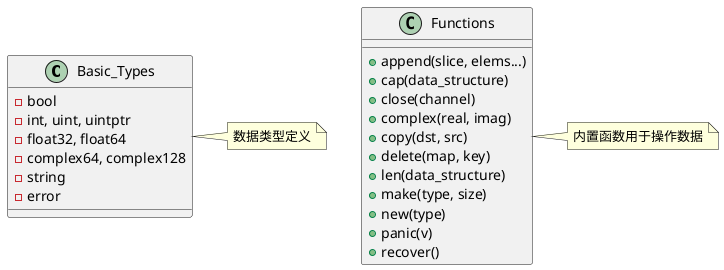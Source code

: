 @startuml
!define RECTANGLE class

RECTANGLE Basic_Types {
    - bool
    - int, uint, uintptr
    - float32, float64
    - complex64, complex128
    - string
    - error
}

RECTANGLE Functions {
    + append(slice, elems...)
    + cap(data_structure)
    + close(channel)
    + complex(real, imag)
    + copy(dst, src)
    + delete(map, key)
    + len(data_structure)
    + make(type, size)
    + new(type)
    + panic(v)
    + recover()
}

note right of Basic_Types : 数据类型定义
note right of Functions : 内置函数用于操作数据

@enduml
